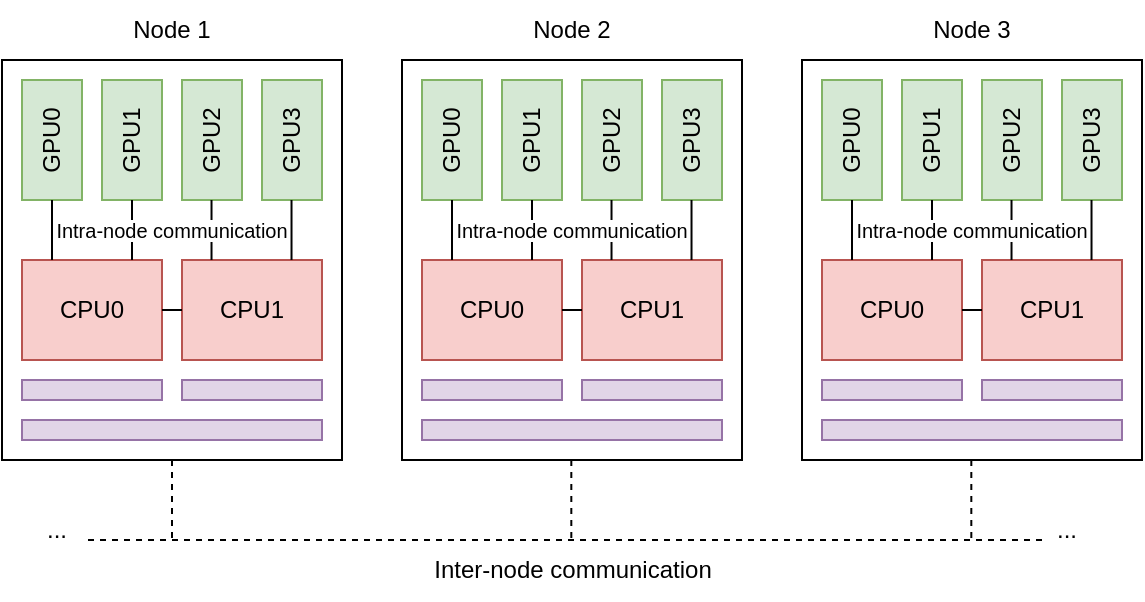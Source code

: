 <mxfile version="16.1.2" type="device"><diagram id="uIZjAFi_hgOA953WYt7w" name="Page-1"><mxGraphModel dx="782" dy="579" grid="1" gridSize="10" guides="1" tooltips="1" connect="1" arrows="1" fold="1" page="1" pageScale="1" pageWidth="850" pageHeight="1100" math="0" shadow="0"><root><mxCell id="0"/><mxCell id="1" parent="0"/><mxCell id="a-1qJI-OobqtBqK6qHgd-2" value="" style="rounded=0;whiteSpace=wrap;html=1;" parent="1" vertex="1"><mxGeometry x="120" y="120" width="170" height="200" as="geometry"/></mxCell><mxCell id="a-1qJI-OobqtBqK6qHgd-3" value="" style="rounded=0;whiteSpace=wrap;html=1;fillColor=#d5e8d4;strokeColor=#82b366;" parent="1" vertex="1"><mxGeometry x="130" y="130" width="30" height="60" as="geometry"/></mxCell><mxCell id="a-1qJI-OobqtBqK6qHgd-4" value="" style="rounded=0;whiteSpace=wrap;html=1;fillColor=#d5e8d4;strokeColor=#82b366;" parent="1" vertex="1"><mxGeometry x="170" y="130" width="30" height="60" as="geometry"/></mxCell><mxCell id="a-1qJI-OobqtBqK6qHgd-5" value="" style="rounded=0;whiteSpace=wrap;html=1;fillColor=#d5e8d4;strokeColor=#82b366;" parent="1" vertex="1"><mxGeometry x="210" y="130" width="30" height="60" as="geometry"/></mxCell><mxCell id="a-1qJI-OobqtBqK6qHgd-6" value="" style="rounded=0;whiteSpace=wrap;html=1;fillColor=#d5e8d4;strokeColor=#82b366;" parent="1" vertex="1"><mxGeometry x="250" y="130" width="30" height="60" as="geometry"/></mxCell><mxCell id="a-1qJI-OobqtBqK6qHgd-8" value="GPU0" style="text;html=1;strokeColor=none;fillColor=none;align=center;verticalAlign=middle;whiteSpace=wrap;rounded=0;rotation=-90;" parent="1" vertex="1"><mxGeometry x="115" y="145" width="60" height="30" as="geometry"/></mxCell><mxCell id="a-1qJI-OobqtBqK6qHgd-9" value="GPU1" style="text;html=1;strokeColor=none;fillColor=none;align=center;verticalAlign=middle;whiteSpace=wrap;rounded=0;rotation=-90;" parent="1" vertex="1"><mxGeometry x="155" y="145" width="60" height="30" as="geometry"/></mxCell><mxCell id="a-1qJI-OobqtBqK6qHgd-10" value="GPU2" style="text;html=1;strokeColor=none;fillColor=none;align=center;verticalAlign=middle;whiteSpace=wrap;rounded=0;rotation=-90;" parent="1" vertex="1"><mxGeometry x="195" y="145" width="60" height="30" as="geometry"/></mxCell><mxCell id="a-1qJI-OobqtBqK6qHgd-11" value="GPU3" style="text;html=1;strokeColor=none;fillColor=none;align=center;verticalAlign=middle;whiteSpace=wrap;rounded=0;rotation=-90;" parent="1" vertex="1"><mxGeometry x="235" y="145" width="60" height="30" as="geometry"/></mxCell><mxCell id="a-1qJI-OobqtBqK6qHgd-12" value="CPU0" style="rounded=0;whiteSpace=wrap;html=1;fillColor=#f8cecc;strokeColor=#b85450;" parent="1" vertex="1"><mxGeometry x="130" y="220" width="70" height="50" as="geometry"/></mxCell><mxCell id="a-1qJI-OobqtBqK6qHgd-13" value="CPU1" style="rounded=0;whiteSpace=wrap;html=1;fillColor=#f8cecc;strokeColor=#b85450;" parent="1" vertex="1"><mxGeometry x="210" y="220" width="70" height="50" as="geometry"/></mxCell><mxCell id="a-1qJI-OobqtBqK6qHgd-14" value="" style="endArrow=none;html=1;rounded=0;entryX=0;entryY=0.5;entryDx=0;entryDy=0;" parent="1" target="a-1qJI-OobqtBqK6qHgd-8" edge="1"><mxGeometry width="50" height="50" relative="1" as="geometry"><mxPoint x="145" y="220" as="sourcePoint"/><mxPoint x="192.5" y="180" as="targetPoint"/></mxGeometry></mxCell><mxCell id="a-1qJI-OobqtBqK6qHgd-15" value="" style="endArrow=none;html=1;rounded=0;entryX=0;entryY=0.5;entryDx=0;entryDy=0;" parent="1" target="a-1qJI-OobqtBqK6qHgd-9" edge="1"><mxGeometry width="50" height="50" relative="1" as="geometry"><mxPoint x="185" y="220" as="sourcePoint"/><mxPoint x="155" y="200" as="targetPoint"/></mxGeometry></mxCell><mxCell id="a-1qJI-OobqtBqK6qHgd-16" value="" style="endArrow=none;html=1;rounded=0;entryX=0;entryY=0.5;entryDx=0;entryDy=0;" parent="1" edge="1"><mxGeometry width="50" height="50" relative="1" as="geometry"><mxPoint x="224.76" y="220.0" as="sourcePoint"/><mxPoint x="224.76" y="190" as="targetPoint"/></mxGeometry></mxCell><mxCell id="a-1qJI-OobqtBqK6qHgd-17" value="" style="endArrow=none;html=1;rounded=0;entryX=0;entryY=0.5;entryDx=0;entryDy=0;" parent="1" edge="1"><mxGeometry width="50" height="50" relative="1" as="geometry"><mxPoint x="264.76" y="220.0" as="sourcePoint"/><mxPoint x="264.76" y="190" as="targetPoint"/></mxGeometry></mxCell><mxCell id="a-1qJI-OobqtBqK6qHgd-18" value="" style="rounded=0;whiteSpace=wrap;html=1;fillColor=#e1d5e7;strokeColor=#9673a6;" parent="1" vertex="1"><mxGeometry x="130" y="280" width="70" height="10" as="geometry"/></mxCell><mxCell id="a-1qJI-OobqtBqK6qHgd-19" value="" style="rounded=0;whiteSpace=wrap;html=1;fillColor=#e1d5e7;strokeColor=#9673a6;" parent="1" vertex="1"><mxGeometry x="210" y="280" width="70" height="10" as="geometry"/></mxCell><mxCell id="a-1qJI-OobqtBqK6qHgd-20" value="" style="rounded=0;whiteSpace=wrap;html=1;fillColor=#e1d5e7;strokeColor=#9673a6;" parent="1" vertex="1"><mxGeometry x="130" y="300" width="150" height="10" as="geometry"/></mxCell><mxCell id="a-1qJI-OobqtBqK6qHgd-21" value="" style="endArrow=none;html=1;rounded=0;exitX=1;exitY=0.5;exitDx=0;exitDy=0;entryX=0;entryY=0.5;entryDx=0;entryDy=0;" parent="1" source="a-1qJI-OobqtBqK6qHgd-12" target="a-1qJI-OobqtBqK6qHgd-13" edge="1"><mxGeometry width="50" height="50" relative="1" as="geometry"><mxPoint x="360" y="290" as="sourcePoint"/><mxPoint x="410" y="240" as="targetPoint"/></mxGeometry></mxCell><mxCell id="a-1qJI-OobqtBqK6qHgd-22" value="Node 1" style="text;html=1;strokeColor=none;fillColor=none;align=center;verticalAlign=middle;whiteSpace=wrap;rounded=0;" parent="1" vertex="1"><mxGeometry x="175" y="90" width="60" height="30" as="geometry"/></mxCell><mxCell id="a-1qJI-OobqtBqK6qHgd-24" value="" style="rounded=0;whiteSpace=wrap;html=1;fillColor=#d5e8d4;strokeColor=#82b366;" parent="1" vertex="1"><mxGeometry x="330" y="130" width="30" height="60" as="geometry"/></mxCell><mxCell id="a-1qJI-OobqtBqK6qHgd-25" value="" style="rounded=0;whiteSpace=wrap;html=1;fillColor=#d5e8d4;strokeColor=#82b366;" parent="1" vertex="1"><mxGeometry x="370" y="130" width="30" height="60" as="geometry"/></mxCell><mxCell id="a-1qJI-OobqtBqK6qHgd-26" value="" style="rounded=0;whiteSpace=wrap;html=1;fillColor=#d5e8d4;strokeColor=#82b366;" parent="1" vertex="1"><mxGeometry x="410" y="130" width="30" height="60" as="geometry"/></mxCell><mxCell id="a-1qJI-OobqtBqK6qHgd-27" value="" style="rounded=0;whiteSpace=wrap;html=1;fillColor=#d5e8d4;strokeColor=#82b366;" parent="1" vertex="1"><mxGeometry x="450" y="130" width="30" height="60" as="geometry"/></mxCell><mxCell id="a-1qJI-OobqtBqK6qHgd-28" value="GPU0" style="text;html=1;strokeColor=none;fillColor=none;align=center;verticalAlign=middle;whiteSpace=wrap;rounded=0;rotation=-90;" parent="1" vertex="1"><mxGeometry x="315" y="145" width="60" height="30" as="geometry"/></mxCell><mxCell id="a-1qJI-OobqtBqK6qHgd-29" value="GPU1" style="text;html=1;strokeColor=none;fillColor=none;align=center;verticalAlign=middle;whiteSpace=wrap;rounded=0;rotation=-90;" parent="1" vertex="1"><mxGeometry x="355" y="145" width="60" height="30" as="geometry"/></mxCell><mxCell id="a-1qJI-OobqtBqK6qHgd-30" value="GPU2" style="text;html=1;strokeColor=none;fillColor=none;align=center;verticalAlign=middle;whiteSpace=wrap;rounded=0;rotation=-90;" parent="1" vertex="1"><mxGeometry x="395" y="145" width="60" height="30" as="geometry"/></mxCell><mxCell id="a-1qJI-OobqtBqK6qHgd-31" value="GPU3" style="text;html=1;strokeColor=none;fillColor=none;align=center;verticalAlign=middle;whiteSpace=wrap;rounded=0;rotation=-90;" parent="1" vertex="1"><mxGeometry x="435" y="145" width="60" height="30" as="geometry"/></mxCell><mxCell id="a-1qJI-OobqtBqK6qHgd-32" value="CPU0" style="rounded=0;whiteSpace=wrap;html=1;fillColor=#f8cecc;strokeColor=#b85450;" parent="1" vertex="1"><mxGeometry x="330" y="220" width="70" height="50" as="geometry"/></mxCell><mxCell id="a-1qJI-OobqtBqK6qHgd-33" value="CPU1" style="rounded=0;whiteSpace=wrap;html=1;fillColor=#f8cecc;strokeColor=#b85450;" parent="1" vertex="1"><mxGeometry x="410" y="220" width="70" height="50" as="geometry"/></mxCell><mxCell id="a-1qJI-OobqtBqK6qHgd-34" value="" style="endArrow=none;html=1;rounded=0;entryX=0;entryY=0.5;entryDx=0;entryDy=0;" parent="1" target="a-1qJI-OobqtBqK6qHgd-28" edge="1"><mxGeometry width="50" height="50" relative="1" as="geometry"><mxPoint x="345" y="220" as="sourcePoint"/><mxPoint x="392.5" y="180" as="targetPoint"/></mxGeometry></mxCell><mxCell id="a-1qJI-OobqtBqK6qHgd-35" value="" style="endArrow=none;html=1;rounded=0;entryX=0;entryY=0.5;entryDx=0;entryDy=0;" parent="1" target="a-1qJI-OobqtBqK6qHgd-29" edge="1"><mxGeometry width="50" height="50" relative="1" as="geometry"><mxPoint x="385" y="220" as="sourcePoint"/><mxPoint x="355" y="200" as="targetPoint"/></mxGeometry></mxCell><mxCell id="a-1qJI-OobqtBqK6qHgd-36" value="" style="endArrow=none;html=1;rounded=0;entryX=0;entryY=0.5;entryDx=0;entryDy=0;" parent="1" edge="1"><mxGeometry width="50" height="50" relative="1" as="geometry"><mxPoint x="424.76" y="220" as="sourcePoint"/><mxPoint x="424.76" y="190" as="targetPoint"/></mxGeometry></mxCell><mxCell id="a-1qJI-OobqtBqK6qHgd-37" value="" style="endArrow=none;html=1;rounded=0;entryX=0;entryY=0.5;entryDx=0;entryDy=0;" parent="1" edge="1"><mxGeometry width="50" height="50" relative="1" as="geometry"><mxPoint x="464.76" y="220" as="sourcePoint"/><mxPoint x="464.76" y="190" as="targetPoint"/></mxGeometry></mxCell><mxCell id="a-1qJI-OobqtBqK6qHgd-38" value="" style="rounded=0;whiteSpace=wrap;html=1;fillColor=#e1d5e7;strokeColor=#9673a6;" parent="1" vertex="1"><mxGeometry x="330" y="280" width="70" height="10" as="geometry"/></mxCell><mxCell id="a-1qJI-OobqtBqK6qHgd-39" value="" style="rounded=0;whiteSpace=wrap;html=1;fillColor=#e1d5e7;strokeColor=#9673a6;" parent="1" vertex="1"><mxGeometry x="410" y="280" width="70" height="10" as="geometry"/></mxCell><mxCell id="a-1qJI-OobqtBqK6qHgd-40" value="" style="rounded=0;whiteSpace=wrap;html=1;fillColor=#e1d5e7;strokeColor=#9673a6;" parent="1" vertex="1"><mxGeometry x="330" y="300" width="150" height="10" as="geometry"/></mxCell><mxCell id="a-1qJI-OobqtBqK6qHgd-41" value="" style="endArrow=none;html=1;rounded=0;exitX=1;exitY=0.5;exitDx=0;exitDy=0;entryX=0;entryY=0.5;entryDx=0;entryDy=0;" parent="1" source="a-1qJI-OobqtBqK6qHgd-32" target="a-1qJI-OobqtBqK6qHgd-33" edge="1"><mxGeometry width="50" height="50" relative="1" as="geometry"><mxPoint x="560" y="290" as="sourcePoint"/><mxPoint x="610" y="240" as="targetPoint"/></mxGeometry></mxCell><mxCell id="a-1qJI-OobqtBqK6qHgd-42" value="Node 2" style="text;html=1;strokeColor=none;fillColor=none;align=center;verticalAlign=middle;whiteSpace=wrap;rounded=0;" parent="1" vertex="1"><mxGeometry x="375" y="90" width="60" height="30" as="geometry"/></mxCell><mxCell id="a-1qJI-OobqtBqK6qHgd-45" value="" style="rounded=0;whiteSpace=wrap;html=1;" parent="1" vertex="1"><mxGeometry x="520" y="120" width="170" height="200" as="geometry"/></mxCell><mxCell id="a-1qJI-OobqtBqK6qHgd-46" value="" style="rounded=0;whiteSpace=wrap;html=1;fillColor=#d5e8d4;strokeColor=#82b366;" parent="1" vertex="1"><mxGeometry x="530" y="130" width="30" height="60" as="geometry"/></mxCell><mxCell id="a-1qJI-OobqtBqK6qHgd-47" value="" style="rounded=0;whiteSpace=wrap;html=1;fillColor=#d5e8d4;strokeColor=#82b366;" parent="1" vertex="1"><mxGeometry x="570" y="130" width="30" height="60" as="geometry"/></mxCell><mxCell id="a-1qJI-OobqtBqK6qHgd-48" value="" style="rounded=0;whiteSpace=wrap;html=1;fillColor=#d5e8d4;strokeColor=#82b366;" parent="1" vertex="1"><mxGeometry x="610" y="130" width="30" height="60" as="geometry"/></mxCell><mxCell id="a-1qJI-OobqtBqK6qHgd-49" value="" style="rounded=0;whiteSpace=wrap;html=1;fillColor=#d5e8d4;strokeColor=#82b366;" parent="1" vertex="1"><mxGeometry x="650" y="130" width="30" height="60" as="geometry"/></mxCell><mxCell id="a-1qJI-OobqtBqK6qHgd-50" value="GPU0" style="text;html=1;strokeColor=none;fillColor=none;align=center;verticalAlign=middle;whiteSpace=wrap;rounded=0;rotation=-90;" parent="1" vertex="1"><mxGeometry x="515" y="145" width="60" height="30" as="geometry"/></mxCell><mxCell id="a-1qJI-OobqtBqK6qHgd-51" value="GPU1" style="text;html=1;strokeColor=none;fillColor=none;align=center;verticalAlign=middle;whiteSpace=wrap;rounded=0;rotation=-90;" parent="1" vertex="1"><mxGeometry x="555" y="145" width="60" height="30" as="geometry"/></mxCell><mxCell id="a-1qJI-OobqtBqK6qHgd-52" value="GPU2" style="text;html=1;strokeColor=none;fillColor=none;align=center;verticalAlign=middle;whiteSpace=wrap;rounded=0;rotation=-90;" parent="1" vertex="1"><mxGeometry x="595" y="145" width="60" height="30" as="geometry"/></mxCell><mxCell id="a-1qJI-OobqtBqK6qHgd-53" value="GPU3" style="text;html=1;strokeColor=none;fillColor=none;align=center;verticalAlign=middle;whiteSpace=wrap;rounded=0;rotation=-90;" parent="1" vertex="1"><mxGeometry x="635" y="145" width="60" height="30" as="geometry"/></mxCell><mxCell id="a-1qJI-OobqtBqK6qHgd-54" value="CPU0" style="rounded=0;whiteSpace=wrap;html=1;fillColor=#f8cecc;strokeColor=#b85450;" parent="1" vertex="1"><mxGeometry x="530" y="220" width="70" height="50" as="geometry"/></mxCell><mxCell id="a-1qJI-OobqtBqK6qHgd-55" value="CPU1" style="rounded=0;whiteSpace=wrap;html=1;fillColor=#f8cecc;strokeColor=#b85450;" parent="1" vertex="1"><mxGeometry x="610" y="220" width="70" height="50" as="geometry"/></mxCell><mxCell id="a-1qJI-OobqtBqK6qHgd-56" value="" style="endArrow=none;html=1;rounded=0;entryX=0;entryY=0.5;entryDx=0;entryDy=0;" parent="1" target="a-1qJI-OobqtBqK6qHgd-50" edge="1"><mxGeometry width="50" height="50" relative="1" as="geometry"><mxPoint x="545" y="220" as="sourcePoint"/><mxPoint x="592.5" y="180" as="targetPoint"/></mxGeometry></mxCell><mxCell id="a-1qJI-OobqtBqK6qHgd-57" value="" style="endArrow=none;html=1;rounded=0;entryX=0;entryY=0.5;entryDx=0;entryDy=0;" parent="1" target="a-1qJI-OobqtBqK6qHgd-51" edge="1"><mxGeometry width="50" height="50" relative="1" as="geometry"><mxPoint x="585" y="220" as="sourcePoint"/><mxPoint x="555" y="200" as="targetPoint"/></mxGeometry></mxCell><mxCell id="a-1qJI-OobqtBqK6qHgd-58" value="" style="endArrow=none;html=1;rounded=0;entryX=0;entryY=0.5;entryDx=0;entryDy=0;" parent="1" edge="1"><mxGeometry width="50" height="50" relative="1" as="geometry"><mxPoint x="624.76" y="220" as="sourcePoint"/><mxPoint x="624.76" y="190" as="targetPoint"/></mxGeometry></mxCell><mxCell id="a-1qJI-OobqtBqK6qHgd-59" value="" style="endArrow=none;html=1;rounded=0;entryX=0;entryY=0.5;entryDx=0;entryDy=0;" parent="1" edge="1"><mxGeometry width="50" height="50" relative="1" as="geometry"><mxPoint x="664.76" y="220" as="sourcePoint"/><mxPoint x="664.76" y="190" as="targetPoint"/></mxGeometry></mxCell><mxCell id="a-1qJI-OobqtBqK6qHgd-60" value="" style="rounded=0;whiteSpace=wrap;html=1;fillColor=#e1d5e7;strokeColor=#9673a6;" parent="1" vertex="1"><mxGeometry x="530" y="280" width="70" height="10" as="geometry"/></mxCell><mxCell id="a-1qJI-OobqtBqK6qHgd-61" value="" style="rounded=0;whiteSpace=wrap;html=1;fillColor=#e1d5e7;strokeColor=#9673a6;" parent="1" vertex="1"><mxGeometry x="610" y="280" width="70" height="10" as="geometry"/></mxCell><mxCell id="a-1qJI-OobqtBqK6qHgd-62" value="" style="rounded=0;whiteSpace=wrap;html=1;fillColor=#e1d5e7;strokeColor=#9673a6;" parent="1" vertex="1"><mxGeometry x="530" y="300" width="150" height="10" as="geometry"/></mxCell><mxCell id="a-1qJI-OobqtBqK6qHgd-63" value="" style="endArrow=none;html=1;rounded=0;exitX=1;exitY=0.5;exitDx=0;exitDy=0;entryX=0;entryY=0.5;entryDx=0;entryDy=0;" parent="1" source="a-1qJI-OobqtBqK6qHgd-54" target="a-1qJI-OobqtBqK6qHgd-55" edge="1"><mxGeometry width="50" height="50" relative="1" as="geometry"><mxPoint x="760" y="290" as="sourcePoint"/><mxPoint x="810" y="240" as="targetPoint"/></mxGeometry></mxCell><mxCell id="a-1qJI-OobqtBqK6qHgd-64" value="Node 3" style="text;html=1;strokeColor=none;fillColor=none;align=center;verticalAlign=middle;whiteSpace=wrap;rounded=0;" parent="1" vertex="1"><mxGeometry x="575" y="90" width="60" height="30" as="geometry"/></mxCell><mxCell id="a-1qJI-OobqtBqK6qHgd-65" value="" style="rounded=0;whiteSpace=wrap;html=1;" parent="1" vertex="1"><mxGeometry x="320" y="120" width="170" height="200" as="geometry"/></mxCell><mxCell id="a-1qJI-OobqtBqK6qHgd-66" value="" style="rounded=0;whiteSpace=wrap;html=1;fillColor=#d5e8d4;strokeColor=#82b366;" parent="1" vertex="1"><mxGeometry x="330" y="130" width="30" height="60" as="geometry"/></mxCell><mxCell id="a-1qJI-OobqtBqK6qHgd-67" value="" style="rounded=0;whiteSpace=wrap;html=1;fillColor=#d5e8d4;strokeColor=#82b366;" parent="1" vertex="1"><mxGeometry x="370" y="130" width="30" height="60" as="geometry"/></mxCell><mxCell id="a-1qJI-OobqtBqK6qHgd-68" value="" style="rounded=0;whiteSpace=wrap;html=1;fillColor=#d5e8d4;strokeColor=#82b366;" parent="1" vertex="1"><mxGeometry x="410" y="130" width="30" height="60" as="geometry"/></mxCell><mxCell id="a-1qJI-OobqtBqK6qHgd-69" value="" style="rounded=0;whiteSpace=wrap;html=1;fillColor=#d5e8d4;strokeColor=#82b366;" parent="1" vertex="1"><mxGeometry x="450" y="130" width="30" height="60" as="geometry"/></mxCell><mxCell id="a-1qJI-OobqtBqK6qHgd-70" value="GPU0" style="text;html=1;strokeColor=none;fillColor=none;align=center;verticalAlign=middle;whiteSpace=wrap;rounded=0;rotation=-90;" parent="1" vertex="1"><mxGeometry x="315" y="145" width="60" height="30" as="geometry"/></mxCell><mxCell id="a-1qJI-OobqtBqK6qHgd-71" value="GPU1" style="text;html=1;strokeColor=none;fillColor=none;align=center;verticalAlign=middle;whiteSpace=wrap;rounded=0;rotation=-90;" parent="1" vertex="1"><mxGeometry x="355" y="145" width="60" height="30" as="geometry"/></mxCell><mxCell id="a-1qJI-OobqtBqK6qHgd-72" value="GPU2" style="text;html=1;strokeColor=none;fillColor=none;align=center;verticalAlign=middle;whiteSpace=wrap;rounded=0;rotation=-90;" parent="1" vertex="1"><mxGeometry x="395" y="145" width="60" height="30" as="geometry"/></mxCell><mxCell id="a-1qJI-OobqtBqK6qHgd-73" value="GPU3" style="text;html=1;strokeColor=none;fillColor=none;align=center;verticalAlign=middle;whiteSpace=wrap;rounded=0;rotation=-90;" parent="1" vertex="1"><mxGeometry x="435" y="145" width="60" height="30" as="geometry"/></mxCell><mxCell id="a-1qJI-OobqtBqK6qHgd-74" value="CPU0" style="rounded=0;whiteSpace=wrap;html=1;fillColor=#f8cecc;strokeColor=#b85450;" parent="1" vertex="1"><mxGeometry x="330" y="220" width="70" height="50" as="geometry"/></mxCell><mxCell id="a-1qJI-OobqtBqK6qHgd-75" value="CPU1" style="rounded=0;whiteSpace=wrap;html=1;fillColor=#f8cecc;strokeColor=#b85450;" parent="1" vertex="1"><mxGeometry x="410" y="220" width="70" height="50" as="geometry"/></mxCell><mxCell id="a-1qJI-OobqtBqK6qHgd-76" value="" style="endArrow=none;html=1;rounded=0;entryX=0;entryY=0.5;entryDx=0;entryDy=0;" parent="1" target="a-1qJI-OobqtBqK6qHgd-70" edge="1"><mxGeometry width="50" height="50" relative="1" as="geometry"><mxPoint x="345" y="220.0" as="sourcePoint"/><mxPoint x="392.5" y="180" as="targetPoint"/></mxGeometry></mxCell><mxCell id="a-1qJI-OobqtBqK6qHgd-77" value="" style="endArrow=none;html=1;rounded=0;entryX=0;entryY=0.5;entryDx=0;entryDy=0;" parent="1" target="a-1qJI-OobqtBqK6qHgd-71" edge="1"><mxGeometry width="50" height="50" relative="1" as="geometry"><mxPoint x="385.0" y="220.0" as="sourcePoint"/><mxPoint x="355" y="200" as="targetPoint"/></mxGeometry></mxCell><mxCell id="a-1qJI-OobqtBqK6qHgd-78" value="" style="endArrow=none;html=1;rounded=0;entryX=0;entryY=0.5;entryDx=0;entryDy=0;" parent="1" edge="1"><mxGeometry width="50" height="50" relative="1" as="geometry"><mxPoint x="424.76" y="220.0" as="sourcePoint"/><mxPoint x="424.76" y="190.0" as="targetPoint"/></mxGeometry></mxCell><mxCell id="a-1qJI-OobqtBqK6qHgd-79" value="" style="endArrow=none;html=1;rounded=0;entryX=0;entryY=0.5;entryDx=0;entryDy=0;" parent="1" edge="1"><mxGeometry width="50" height="50" relative="1" as="geometry"><mxPoint x="464.76" y="220.0" as="sourcePoint"/><mxPoint x="464.76" y="190.0" as="targetPoint"/></mxGeometry></mxCell><mxCell id="a-1qJI-OobqtBqK6qHgd-80" value="" style="rounded=0;whiteSpace=wrap;html=1;fillColor=#e1d5e7;strokeColor=#9673a6;" parent="1" vertex="1"><mxGeometry x="330" y="280" width="70" height="10" as="geometry"/></mxCell><mxCell id="a-1qJI-OobqtBqK6qHgd-81" value="" style="rounded=0;whiteSpace=wrap;html=1;fillColor=#e1d5e7;strokeColor=#9673a6;" parent="1" vertex="1"><mxGeometry x="410" y="280" width="70" height="10" as="geometry"/></mxCell><mxCell id="a-1qJI-OobqtBqK6qHgd-82" value="" style="rounded=0;whiteSpace=wrap;html=1;fillColor=#e1d5e7;strokeColor=#9673a6;" parent="1" vertex="1"><mxGeometry x="330" y="300" width="150" height="10" as="geometry"/></mxCell><mxCell id="a-1qJI-OobqtBqK6qHgd-83" value="" style="endArrow=none;html=1;rounded=0;exitX=1;exitY=0.5;exitDx=0;exitDy=0;entryX=0;entryY=0.5;entryDx=0;entryDy=0;" parent="1" source="a-1qJI-OobqtBqK6qHgd-74" target="a-1qJI-OobqtBqK6qHgd-75" edge="1"><mxGeometry width="50" height="50" relative="1" as="geometry"><mxPoint x="560" y="290" as="sourcePoint"/><mxPoint x="610" y="240" as="targetPoint"/></mxGeometry></mxCell><mxCell id="a-1qJI-OobqtBqK6qHgd-85" value="" style="endArrow=none;dashed=1;html=1;rounded=0;exitX=0.5;exitY=1;exitDx=0;exitDy=0;" parent="1" source="a-1qJI-OobqtBqK6qHgd-2" edge="1"><mxGeometry width="50" height="50" relative="1" as="geometry"><mxPoint x="220" y="410" as="sourcePoint"/><mxPoint x="205" y="360" as="targetPoint"/></mxGeometry></mxCell><mxCell id="a-1qJI-OobqtBqK6qHgd-86" value="" style="endArrow=none;dashed=1;html=1;rounded=0;exitX=0.5;exitY=1;exitDx=0;exitDy=0;" parent="1" edge="1"><mxGeometry width="50" height="50" relative="1" as="geometry"><mxPoint x="404.66" y="320" as="sourcePoint"/><mxPoint x="404.66" y="360" as="targetPoint"/></mxGeometry></mxCell><mxCell id="a-1qJI-OobqtBqK6qHgd-87" value="" style="endArrow=none;dashed=1;html=1;rounded=0;exitX=0.5;exitY=1;exitDx=0;exitDy=0;" parent="1" edge="1"><mxGeometry width="50" height="50" relative="1" as="geometry"><mxPoint x="604.66" y="320" as="sourcePoint"/><mxPoint x="604.66" y="360" as="targetPoint"/></mxGeometry></mxCell><mxCell id="a-1qJI-OobqtBqK6qHgd-88" value="" style="endArrow=none;dashed=1;html=1;rounded=0;" parent="1" edge="1"><mxGeometry width="50" height="50" relative="1" as="geometry"><mxPoint x="640" y="360" as="sourcePoint"/><mxPoint x="160" y="360" as="targetPoint"/></mxGeometry></mxCell><mxCell id="a-1qJI-OobqtBqK6qHgd-89" value="..." style="text;html=1;strokeColor=none;fillColor=none;align=center;verticalAlign=middle;whiteSpace=wrap;rounded=0;" parent="1" vertex="1"><mxGeometry x="135" y="340" width="25" height="30" as="geometry"/></mxCell><mxCell id="a-1qJI-OobqtBqK6qHgd-90" value="..." style="text;html=1;strokeColor=none;fillColor=none;align=center;verticalAlign=middle;whiteSpace=wrap;rounded=0;" parent="1" vertex="1"><mxGeometry x="640" y="340" width="25" height="30" as="geometry"/></mxCell><mxCell id="a-1qJI-OobqtBqK6qHgd-91" value="&lt;font style=&quot;font-size: 10px ; background-color: rgb(255 , 255 , 255)&quot;&gt;Intra-node communication&lt;/font&gt;" style="text;html=1;strokeColor=none;fillColor=none;align=center;verticalAlign=middle;whiteSpace=wrap;rounded=0;" parent="1" vertex="1"><mxGeometry x="130" y="190" width="150" height="30" as="geometry"/></mxCell><mxCell id="a-1qJI-OobqtBqK6qHgd-92" value="Inter-node communication" style="text;html=1;strokeColor=none;fillColor=none;align=center;verticalAlign=middle;whiteSpace=wrap;rounded=0;" parent="1" vertex="1"><mxGeometry x="322.5" y="360" width="165" height="30" as="geometry"/></mxCell><mxCell id="a-1qJI-OobqtBqK6qHgd-93" value="&lt;font style=&quot;font-size: 10px ; background-color: rgb(255 , 255 , 255)&quot;&gt;Intra-node communication&lt;/font&gt;" style="text;html=1;strokeColor=none;fillColor=none;align=center;verticalAlign=middle;whiteSpace=wrap;rounded=0;" parent="1" vertex="1"><mxGeometry x="330" y="190" width="150" height="30" as="geometry"/></mxCell><mxCell id="a-1qJI-OobqtBqK6qHgd-94" value="&lt;font style=&quot;font-size: 10px ; background-color: rgb(255 , 255 , 255)&quot;&gt;Intra-node communication&lt;/font&gt;" style="text;html=1;strokeColor=none;fillColor=none;align=center;verticalAlign=middle;whiteSpace=wrap;rounded=0;" parent="1" vertex="1"><mxGeometry x="530" y="190" width="150" height="30" as="geometry"/></mxCell></root></mxGraphModel></diagram></mxfile>